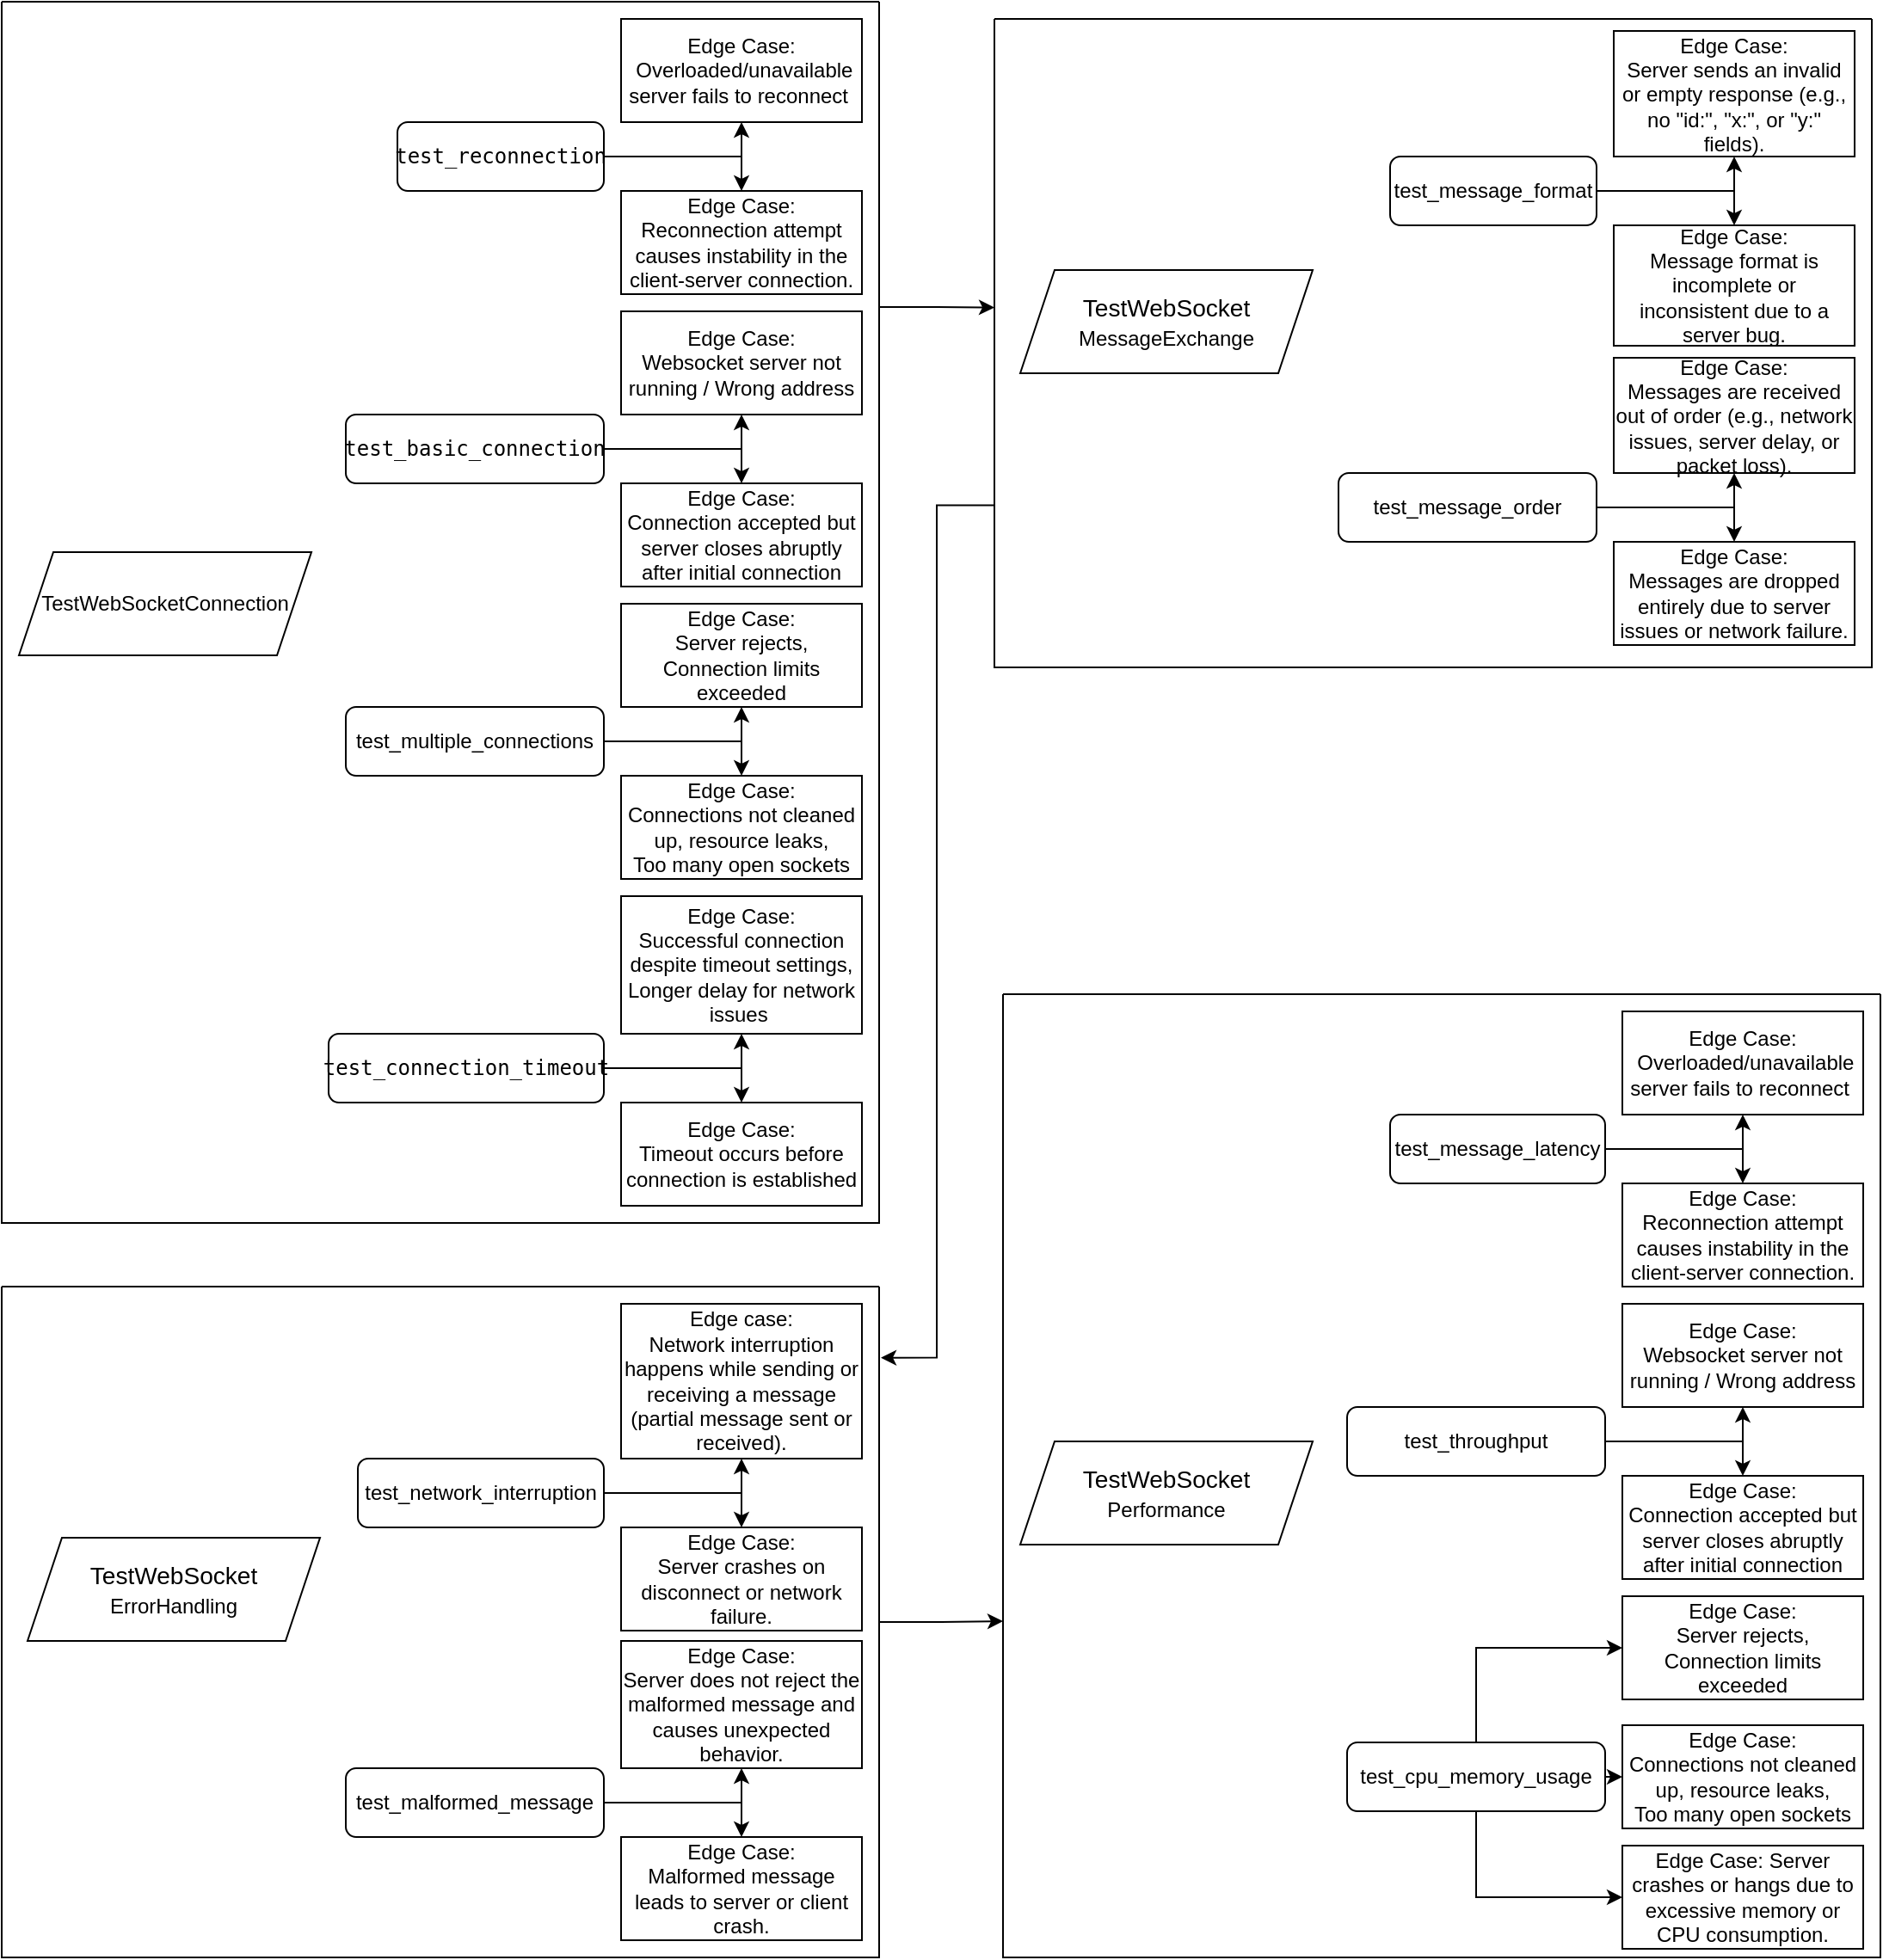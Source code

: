 <mxfile version="25.0.3">
  <diagram id="C5RBs43oDa-KdzZeNtuy" name="Page-1">
    <mxGraphModel dx="2625" dy="1393" grid="1" gridSize="10" guides="1" tooltips="1" connect="1" arrows="1" fold="1" page="1" pageScale="1" pageWidth="1169" pageHeight="1654" math="0" shadow="0">
      <root>
        <mxCell id="WIyWlLk6GJQsqaUBKTNV-0" />
        <mxCell id="WIyWlLk6GJQsqaUBKTNV-1" parent="WIyWlLk6GJQsqaUBKTNV-0" />
        <mxCell id="xZQh680q4F_gPubxTn93-18" style="edgeStyle=orthogonalEdgeStyle;rounded=0;orthogonalLoop=1;jettySize=auto;html=1;exitX=1;exitY=0.5;exitDx=0;exitDy=0;entryX=0.5;entryY=1;entryDx=0;entryDy=0;" parent="WIyWlLk6GJQsqaUBKTNV-1" source="WIyWlLk6GJQsqaUBKTNV-3" target="xZQh680q4F_gPubxTn93-13" edge="1">
          <mxGeometry relative="1" as="geometry" />
        </mxCell>
        <mxCell id="xZQh680q4F_gPubxTn93-19" style="edgeStyle=orthogonalEdgeStyle;rounded=0;orthogonalLoop=1;jettySize=auto;html=1;exitX=1;exitY=0.5;exitDx=0;exitDy=0;entryX=0.5;entryY=0;entryDx=0;entryDy=0;" parent="WIyWlLk6GJQsqaUBKTNV-1" source="WIyWlLk6GJQsqaUBKTNV-3" target="xZQh680q4F_gPubxTn93-12" edge="1">
          <mxGeometry relative="1" as="geometry" />
        </mxCell>
        <mxCell id="WIyWlLk6GJQsqaUBKTNV-3" value="&lt;span style=&quot;font-family: monospace;&quot;&gt;test_basic_connection&lt;/span&gt;" style="rounded=1;whiteSpace=wrap;html=1;fontSize=12;glass=0;strokeWidth=1;shadow=0;" parent="WIyWlLk6GJQsqaUBKTNV-1" vertex="1">
          <mxGeometry x="203" y="243" width="150" height="40" as="geometry" />
        </mxCell>
        <mxCell id="xZQh680q4F_gPubxTn93-28" style="edgeStyle=orthogonalEdgeStyle;rounded=0;orthogonalLoop=1;jettySize=auto;html=1;exitX=1;exitY=0.5;exitDx=0;exitDy=0;entryX=0.5;entryY=1;entryDx=0;entryDy=0;" parent="WIyWlLk6GJQsqaUBKTNV-1" source="WIyWlLk6GJQsqaUBKTNV-7" target="xZQh680q4F_gPubxTn93-26" edge="1">
          <mxGeometry relative="1" as="geometry" />
        </mxCell>
        <mxCell id="xZQh680q4F_gPubxTn93-29" style="edgeStyle=orthogonalEdgeStyle;rounded=0;orthogonalLoop=1;jettySize=auto;html=1;exitX=1;exitY=0.5;exitDx=0;exitDy=0;entryX=0.5;entryY=0;entryDx=0;entryDy=0;" parent="WIyWlLk6GJQsqaUBKTNV-1" source="WIyWlLk6GJQsqaUBKTNV-7" target="xZQh680q4F_gPubxTn93-27" edge="1">
          <mxGeometry relative="1" as="geometry" />
        </mxCell>
        <mxCell id="WIyWlLk6GJQsqaUBKTNV-7" value="&lt;span style=&quot;font-family: monospace;&quot;&gt;test_connection_timeout&lt;/span&gt;" style="rounded=1;whiteSpace=wrap;html=1;fontSize=12;glass=0;strokeWidth=1;shadow=0;" parent="WIyWlLk6GJQsqaUBKTNV-1" vertex="1">
          <mxGeometry x="193" y="603" width="160" height="40" as="geometry" />
        </mxCell>
        <mxCell id="xZQh680q4F_gPubxTn93-23" style="edgeStyle=orthogonalEdgeStyle;rounded=0;orthogonalLoop=1;jettySize=auto;html=1;exitX=1;exitY=0.5;exitDx=0;exitDy=0;entryX=0.5;entryY=1;entryDx=0;entryDy=0;" parent="WIyWlLk6GJQsqaUBKTNV-1" source="WIyWlLk6GJQsqaUBKTNV-11" target="xZQh680q4F_gPubxTn93-20" edge="1">
          <mxGeometry relative="1" as="geometry" />
        </mxCell>
        <mxCell id="xZQh680q4F_gPubxTn93-24" style="edgeStyle=orthogonalEdgeStyle;rounded=0;orthogonalLoop=1;jettySize=auto;html=1;exitX=1;exitY=0.5;exitDx=0;exitDy=0;entryX=0.5;entryY=0;entryDx=0;entryDy=0;" parent="WIyWlLk6GJQsqaUBKTNV-1" source="WIyWlLk6GJQsqaUBKTNV-11" target="xZQh680q4F_gPubxTn93-21" edge="1">
          <mxGeometry relative="1" as="geometry" />
        </mxCell>
        <mxCell id="WIyWlLk6GJQsqaUBKTNV-11" value="test_multiple_connections" style="rounded=1;whiteSpace=wrap;html=1;fontSize=12;glass=0;strokeWidth=1;shadow=0;" parent="WIyWlLk6GJQsqaUBKTNV-1" vertex="1">
          <mxGeometry x="203" y="413" width="150" height="40" as="geometry" />
        </mxCell>
        <mxCell id="xZQh680q4F_gPubxTn93-16" style="edgeStyle=orthogonalEdgeStyle;rounded=0;orthogonalLoop=1;jettySize=auto;html=1;exitX=1;exitY=0.5;exitDx=0;exitDy=0;entryX=0.5;entryY=0;entryDx=0;entryDy=0;" parent="WIyWlLk6GJQsqaUBKTNV-1" source="WIyWlLk6GJQsqaUBKTNV-12" target="xZQh680q4F_gPubxTn93-10" edge="1">
          <mxGeometry relative="1" as="geometry" />
        </mxCell>
        <mxCell id="xZQh680q4F_gPubxTn93-17" style="edgeStyle=orthogonalEdgeStyle;rounded=0;orthogonalLoop=1;jettySize=auto;html=1;exitX=1;exitY=0.5;exitDx=0;exitDy=0;entryX=0.5;entryY=1;entryDx=0;entryDy=0;" parent="WIyWlLk6GJQsqaUBKTNV-1" source="WIyWlLk6GJQsqaUBKTNV-12" target="xZQh680q4F_gPubxTn93-0" edge="1">
          <mxGeometry relative="1" as="geometry" />
        </mxCell>
        <mxCell id="WIyWlLk6GJQsqaUBKTNV-12" value="&lt;span style=&quot;font-family: monospace;&quot;&gt;test_reconnection&lt;/span&gt;" style="rounded=1;whiteSpace=wrap;html=1;fontSize=12;glass=0;strokeWidth=1;shadow=0;" parent="WIyWlLk6GJQsqaUBKTNV-1" vertex="1">
          <mxGeometry x="233" y="73" width="120" height="40" as="geometry" />
        </mxCell>
        <mxCell id="xZQh680q4F_gPubxTn93-0" value="Edge Case:&lt;br&gt;&amp;nbsp;Overloaded/unavailable server fails to reconnect&amp;nbsp;" style="rounded=0;whiteSpace=wrap;html=1;" parent="WIyWlLk6GJQsqaUBKTNV-1" vertex="1">
          <mxGeometry x="363" y="13" width="140" height="60" as="geometry" />
        </mxCell>
        <mxCell id="xZQh680q4F_gPubxTn93-5" value="TestWebSocketConnection" style="shape=parallelogram;perimeter=parallelogramPerimeter;whiteSpace=wrap;html=1;fixedSize=1;" parent="WIyWlLk6GJQsqaUBKTNV-1" vertex="1">
          <mxGeometry x="13" y="323" width="170" height="60" as="geometry" />
        </mxCell>
        <mxCell id="xZQh680q4F_gPubxTn93-10" value="Edge Case:&lt;br&gt;Reconnection attempt causes instability in the client-server connection." style="rounded=0;whiteSpace=wrap;html=1;" parent="WIyWlLk6GJQsqaUBKTNV-1" vertex="1">
          <mxGeometry x="363" y="113" width="140" height="60" as="geometry" />
        </mxCell>
        <mxCell id="xZQh680q4F_gPubxTn93-12" value="Edge Case:&lt;br&gt;Connection accepted but server closes abruptly after initial connection" style="rounded=0;whiteSpace=wrap;html=1;" parent="WIyWlLk6GJQsqaUBKTNV-1" vertex="1">
          <mxGeometry x="363" y="283" width="140" height="60" as="geometry" />
        </mxCell>
        <mxCell id="xZQh680q4F_gPubxTn93-13" value="Edge Case:&lt;br&gt;Websocket server not running / Wrong address" style="rounded=0;whiteSpace=wrap;html=1;" parent="WIyWlLk6GJQsqaUBKTNV-1" vertex="1">
          <mxGeometry x="363" y="183" width="140" height="60" as="geometry" />
        </mxCell>
        <mxCell id="xZQh680q4F_gPubxTn93-20" value="Edge Case:&lt;br&gt;Server rejects, Connection limits exceeded" style="rounded=0;whiteSpace=wrap;html=1;" parent="WIyWlLk6GJQsqaUBKTNV-1" vertex="1">
          <mxGeometry x="363" y="353" width="140" height="60" as="geometry" />
        </mxCell>
        <mxCell id="xZQh680q4F_gPubxTn93-21" value="Edge Case:&lt;br&gt;Connections not cleaned up, resource leaks,&lt;br&gt;Too many open sockets" style="rounded=0;whiteSpace=wrap;html=1;" parent="WIyWlLk6GJQsqaUBKTNV-1" vertex="1">
          <mxGeometry x="363" y="453" width="140" height="60" as="geometry" />
        </mxCell>
        <mxCell id="xZQh680q4F_gPubxTn93-26" value="Edge Case:&lt;br&gt;Successful connection despite timeout settings, Longer delay for network issues&amp;nbsp;" style="rounded=0;whiteSpace=wrap;html=1;" parent="WIyWlLk6GJQsqaUBKTNV-1" vertex="1">
          <mxGeometry x="363" y="523" width="140" height="80" as="geometry" />
        </mxCell>
        <mxCell id="xZQh680q4F_gPubxTn93-27" value="Edge Case:&lt;br&gt; Timeout occurs before connection is established" style="rounded=0;whiteSpace=wrap;html=1;" parent="WIyWlLk6GJQsqaUBKTNV-1" vertex="1">
          <mxGeometry x="363" y="643" width="140" height="60" as="geometry" />
        </mxCell>
        <mxCell id="xZQh680q4F_gPubxTn93-31" value="" style="swimlane;startSize=0;" parent="WIyWlLk6GJQsqaUBKTNV-1" vertex="1">
          <mxGeometry x="3" y="3" width="510" height="710" as="geometry" />
        </mxCell>
        <mxCell id="xZQh680q4F_gPubxTn93-53" value="" style="swimlane;startSize=0;" parent="WIyWlLk6GJQsqaUBKTNV-1" vertex="1">
          <mxGeometry x="580" y="13" width="510" height="377" as="geometry" />
        </mxCell>
        <mxCell id="xZQh680q4F_gPubxTn93-45" value="&lt;h3&gt;&lt;span style=&quot;font-weight: normal;&quot;&gt;TestWebSocket&lt;br&gt;&lt;/span&gt;&lt;span style=&quot;font-weight: normal; background-color: initial; font-size: 12px;&quot;&gt;MessageExchange&lt;/span&gt;&lt;/h3&gt;" style="shape=parallelogram;perimeter=parallelogramPerimeter;whiteSpace=wrap;html=1;fixedSize=1;" parent="xZQh680q4F_gPubxTn93-53" vertex="1">
          <mxGeometry x="15" y="146" width="170" height="60" as="geometry" />
        </mxCell>
        <mxCell id="xZQh680q4F_gPubxTn93-44" value="Edge Case:&lt;br&gt;Server sends an invalid or empty response (e.g., no &quot;id:&quot;, &quot;x:&quot;, or &quot;y:&quot; fields)." style="rounded=0;whiteSpace=wrap;html=1;" parent="xZQh680q4F_gPubxTn93-53" vertex="1">
          <mxGeometry x="360" y="7" width="140" height="73" as="geometry" />
        </mxCell>
        <mxCell id="xZQh680q4F_gPubxTn93-43" value="test_message_format" style="rounded=1;whiteSpace=wrap;html=1;fontSize=12;glass=0;strokeWidth=1;shadow=0;" parent="xZQh680q4F_gPubxTn93-53" vertex="1">
          <mxGeometry x="230" y="80" width="120" height="40" as="geometry" />
        </mxCell>
        <mxCell id="xZQh680q4F_gPubxTn93-42" style="edgeStyle=orthogonalEdgeStyle;rounded=0;orthogonalLoop=1;jettySize=auto;html=1;exitX=1;exitY=0.5;exitDx=0;exitDy=0;entryX=0.5;entryY=1;entryDx=0;entryDy=0;" parent="xZQh680q4F_gPubxTn93-53" source="xZQh680q4F_gPubxTn93-43" target="xZQh680q4F_gPubxTn93-44" edge="1">
          <mxGeometry relative="1" as="geometry" />
        </mxCell>
        <mxCell id="xZQh680q4F_gPubxTn93-46" value="Edge Case:&lt;br&gt;Message format is incomplete or inconsistent due to a server bug." style="rounded=0;whiteSpace=wrap;html=1;" parent="xZQh680q4F_gPubxTn93-53" vertex="1">
          <mxGeometry x="360" y="120" width="140" height="70" as="geometry" />
        </mxCell>
        <mxCell id="xZQh680q4F_gPubxTn93-41" style="edgeStyle=orthogonalEdgeStyle;rounded=0;orthogonalLoop=1;jettySize=auto;html=1;exitX=1;exitY=0.5;exitDx=0;exitDy=0;entryX=0.5;entryY=0;entryDx=0;entryDy=0;" parent="xZQh680q4F_gPubxTn93-53" source="xZQh680q4F_gPubxTn93-43" target="xZQh680q4F_gPubxTn93-46" edge="1">
          <mxGeometry relative="1" as="geometry" />
        </mxCell>
        <mxCell id="xZQh680q4F_gPubxTn93-48" value="Edge Case:&lt;br&gt; Messages are received out of order (e.g., network issues, server delay, or packet loss)." style="rounded=0;whiteSpace=wrap;html=1;" parent="xZQh680q4F_gPubxTn93-53" vertex="1">
          <mxGeometry x="360" y="197" width="140" height="67" as="geometry" />
        </mxCell>
        <mxCell id="xZQh680q4F_gPubxTn93-34" value="test_message_order" style="rounded=1;whiteSpace=wrap;html=1;fontSize=12;glass=0;strokeWidth=1;shadow=0;" parent="xZQh680q4F_gPubxTn93-53" vertex="1">
          <mxGeometry x="200" y="264" width="150" height="40" as="geometry" />
        </mxCell>
        <mxCell id="xZQh680q4F_gPubxTn93-32" style="edgeStyle=orthogonalEdgeStyle;rounded=0;orthogonalLoop=1;jettySize=auto;html=1;exitX=1;exitY=0.5;exitDx=0;exitDy=0;entryX=0.5;entryY=1;entryDx=0;entryDy=0;" parent="xZQh680q4F_gPubxTn93-53" source="xZQh680q4F_gPubxTn93-34" target="xZQh680q4F_gPubxTn93-48" edge="1">
          <mxGeometry relative="1" as="geometry" />
        </mxCell>
        <mxCell id="xZQh680q4F_gPubxTn93-47" value="Edge Case:&lt;br&gt;Messages are dropped entirely due to server issues or network failure." style="rounded=0;whiteSpace=wrap;html=1;" parent="xZQh680q4F_gPubxTn93-53" vertex="1">
          <mxGeometry x="360" y="304" width="140" height="60" as="geometry" />
        </mxCell>
        <mxCell id="xZQh680q4F_gPubxTn93-33" style="edgeStyle=orthogonalEdgeStyle;rounded=0;orthogonalLoop=1;jettySize=auto;html=1;exitX=1;exitY=0.5;exitDx=0;exitDy=0;entryX=0.5;entryY=0;entryDx=0;entryDy=0;" parent="xZQh680q4F_gPubxTn93-53" source="xZQh680q4F_gPubxTn93-34" target="xZQh680q4F_gPubxTn93-47" edge="1">
          <mxGeometry relative="1" as="geometry" />
        </mxCell>
        <mxCell id="xZQh680q4F_gPubxTn93-70" style="edgeStyle=orthogonalEdgeStyle;rounded=0;orthogonalLoop=1;jettySize=auto;html=1;exitX=1;exitY=0.5;exitDx=0;exitDy=0;entryX=0.5;entryY=1;entryDx=0;entryDy=0;" parent="WIyWlLk6GJQsqaUBKTNV-1" source="xZQh680q4F_gPubxTn93-71" target="xZQh680q4F_gPubxTn93-72" edge="1">
          <mxGeometry relative="1" as="geometry" />
        </mxCell>
        <mxCell id="xZQh680q4F_gPubxTn93-72" value="Edge case:&lt;br&gt;Network interruption happens while sending or receiving a message (partial message sent or received)." style="rounded=0;whiteSpace=wrap;html=1;" parent="WIyWlLk6GJQsqaUBKTNV-1" vertex="1">
          <mxGeometry x="363" y="760" width="140" height="90" as="geometry" />
        </mxCell>
        <mxCell id="xZQh680q4F_gPubxTn93-76" value="" style="swimlane;startSize=0;" parent="WIyWlLk6GJQsqaUBKTNV-1" vertex="1">
          <mxGeometry x="3" y="750" width="510" height="390" as="geometry" />
        </mxCell>
        <mxCell id="xZQh680q4F_gPubxTn93-77" value="&lt;h3&gt;&lt;span style=&quot;font-weight: normal;&quot;&gt;TestWebSocket&lt;span style=&quot;font-size: 14.04px;&quot;&gt;&lt;br&gt;&lt;/span&gt;&lt;/span&gt;&lt;span style=&quot;font-weight: normal; background-color: initial; font-size: 12px;&quot;&gt;ErrorHandling&lt;/span&gt;&lt;/h3&gt;" style="shape=parallelogram;perimeter=parallelogramPerimeter;whiteSpace=wrap;html=1;fixedSize=1;" parent="xZQh680q4F_gPubxTn93-76" vertex="1">
          <mxGeometry x="15" y="146" width="170" height="60" as="geometry" />
        </mxCell>
        <mxCell id="xZQh680q4F_gPubxTn93-71" value="test_network_interruption" style="rounded=1;whiteSpace=wrap;html=1;fontSize=12;glass=0;strokeWidth=1;shadow=0;" parent="xZQh680q4F_gPubxTn93-76" vertex="1">
          <mxGeometry x="207" y="100" width="143" height="40" as="geometry" />
        </mxCell>
        <mxCell id="xZQh680q4F_gPubxTn93-73" value="Edge Case:&lt;div&gt;Server crashes on disconnect or network failure.&lt;/div&gt;" style="rounded=0;whiteSpace=wrap;html=1;" parent="xZQh680q4F_gPubxTn93-76" vertex="1">
          <mxGeometry x="360" y="140" width="140" height="60" as="geometry" />
        </mxCell>
        <mxCell id="xZQh680q4F_gPubxTn93-69" style="edgeStyle=orthogonalEdgeStyle;rounded=0;orthogonalLoop=1;jettySize=auto;html=1;exitX=1;exitY=0.5;exitDx=0;exitDy=0;entryX=0.5;entryY=0;entryDx=0;entryDy=0;" parent="xZQh680q4F_gPubxTn93-76" source="xZQh680q4F_gPubxTn93-71" target="xZQh680q4F_gPubxTn93-73" edge="1">
          <mxGeometry relative="1" as="geometry" />
        </mxCell>
        <mxCell id="j_1DW726Azh1ArcywRdL-8" style="edgeStyle=orthogonalEdgeStyle;rounded=0;orthogonalLoop=1;jettySize=auto;html=1;exitX=1;exitY=0.5;exitDx=0;exitDy=0;entryX=0.5;entryY=0;entryDx=0;entryDy=0;" edge="1" parent="xZQh680q4F_gPubxTn93-76" source="xZQh680q4F_gPubxTn93-68" target="xZQh680q4F_gPubxTn93-74">
          <mxGeometry relative="1" as="geometry" />
        </mxCell>
        <mxCell id="xZQh680q4F_gPubxTn93-68" value="test_malformed_message" style="rounded=1;whiteSpace=wrap;html=1;fontSize=12;glass=0;strokeWidth=1;shadow=0;" parent="xZQh680q4F_gPubxTn93-76" vertex="1">
          <mxGeometry x="200" y="280" width="150" height="40" as="geometry" />
        </mxCell>
        <mxCell id="xZQh680q4F_gPubxTn93-74" value="Edge Case:&lt;div&gt;&lt;span style=&quot;background-color: initial;&quot;&gt;Malformed message leads to server or client crash.&lt;/span&gt;&lt;/div&gt;" style="rounded=0;whiteSpace=wrap;html=1;" parent="xZQh680q4F_gPubxTn93-76" vertex="1">
          <mxGeometry x="360" y="320" width="140" height="60" as="geometry" />
        </mxCell>
        <mxCell id="xZQh680q4F_gPubxTn93-75" value="Edge Case:&lt;br&gt;Server does not reject the malformed message and causes unexpected behavior." style="rounded=0;whiteSpace=wrap;html=1;" parent="xZQh680q4F_gPubxTn93-76" vertex="1">
          <mxGeometry x="360" y="206" width="140" height="74" as="geometry" />
        </mxCell>
        <mxCell id="xZQh680q4F_gPubxTn93-66" style="edgeStyle=orthogonalEdgeStyle;rounded=0;orthogonalLoop=1;jettySize=auto;html=1;exitX=1;exitY=0.5;exitDx=0;exitDy=0;entryX=0.5;entryY=1;entryDx=0;entryDy=0;" parent="xZQh680q4F_gPubxTn93-76" source="xZQh680q4F_gPubxTn93-68" target="xZQh680q4F_gPubxTn93-75" edge="1">
          <mxGeometry relative="1" as="geometry" />
        </mxCell>
        <mxCell id="xZQh680q4F_gPubxTn93-78" style="edgeStyle=orthogonalEdgeStyle;rounded=0;orthogonalLoop=1;jettySize=auto;html=1;exitX=1;exitY=0.5;exitDx=0;exitDy=0;entryX=0.5;entryY=1;entryDx=0;entryDy=0;" parent="WIyWlLk6GJQsqaUBKTNV-1" source="xZQh680q4F_gPubxTn93-80" target="xZQh680q4F_gPubxTn93-94" edge="1">
          <mxGeometry relative="1" as="geometry" />
        </mxCell>
        <mxCell id="xZQh680q4F_gPubxTn93-79" style="edgeStyle=orthogonalEdgeStyle;rounded=0;orthogonalLoop=1;jettySize=auto;html=1;exitX=1;exitY=0.5;exitDx=0;exitDy=0;entryX=0.5;entryY=0;entryDx=0;entryDy=0;" parent="WIyWlLk6GJQsqaUBKTNV-1" source="xZQh680q4F_gPubxTn93-80" target="xZQh680q4F_gPubxTn93-93" edge="1">
          <mxGeometry relative="1" as="geometry" />
        </mxCell>
        <mxCell id="xZQh680q4F_gPubxTn93-80" value="test_throughput" style="rounded=1;whiteSpace=wrap;html=1;fontSize=12;glass=0;strokeWidth=1;shadow=0;" parent="WIyWlLk6GJQsqaUBKTNV-1" vertex="1">
          <mxGeometry x="785" y="820" width="150" height="40" as="geometry" />
        </mxCell>
        <mxCell id="xZQh680q4F_gPubxTn93-87" style="edgeStyle=orthogonalEdgeStyle;rounded=0;orthogonalLoop=1;jettySize=auto;html=1;exitX=1;exitY=0.5;exitDx=0;exitDy=0;entryX=0.5;entryY=0;entryDx=0;entryDy=0;" parent="WIyWlLk6GJQsqaUBKTNV-1" source="xZQh680q4F_gPubxTn93-89" target="xZQh680q4F_gPubxTn93-92" edge="1">
          <mxGeometry relative="1" as="geometry" />
        </mxCell>
        <mxCell id="xZQh680q4F_gPubxTn93-88" style="edgeStyle=orthogonalEdgeStyle;rounded=0;orthogonalLoop=1;jettySize=auto;html=1;exitX=1;exitY=0.5;exitDx=0;exitDy=0;entryX=0.5;entryY=1;entryDx=0;entryDy=0;" parent="WIyWlLk6GJQsqaUBKTNV-1" source="xZQh680q4F_gPubxTn93-89" target="xZQh680q4F_gPubxTn93-90" edge="1">
          <mxGeometry relative="1" as="geometry" />
        </mxCell>
        <mxCell id="xZQh680q4F_gPubxTn93-89" value="&lt;p&gt;test_message_latency&lt;/p&gt;" style="rounded=1;whiteSpace=wrap;html=1;fontSize=12;glass=0;strokeWidth=1;shadow=0;" parent="WIyWlLk6GJQsqaUBKTNV-1" vertex="1">
          <mxGeometry x="810" y="650" width="125" height="40" as="geometry" />
        </mxCell>
        <mxCell id="xZQh680q4F_gPubxTn93-90" value="Edge Case:&lt;br&gt;&amp;nbsp;Overloaded/unavailable server fails to reconnect&amp;nbsp;" style="rounded=0;whiteSpace=wrap;html=1;" parent="WIyWlLk6GJQsqaUBKTNV-1" vertex="1">
          <mxGeometry x="945" y="590" width="140" height="60" as="geometry" />
        </mxCell>
        <mxCell id="xZQh680q4F_gPubxTn93-92" value="Edge Case:&lt;br&gt;Reconnection attempt causes instability in the client-server connection." style="rounded=0;whiteSpace=wrap;html=1;" parent="WIyWlLk6GJQsqaUBKTNV-1" vertex="1">
          <mxGeometry x="945" y="690" width="140" height="60" as="geometry" />
        </mxCell>
        <mxCell id="xZQh680q4F_gPubxTn93-93" value="Edge Case:&lt;br&gt;Connection accepted but server closes abruptly after initial connection" style="rounded=0;whiteSpace=wrap;html=1;" parent="WIyWlLk6GJQsqaUBKTNV-1" vertex="1">
          <mxGeometry x="945" y="860" width="140" height="60" as="geometry" />
        </mxCell>
        <mxCell id="xZQh680q4F_gPubxTn93-94" value="Edge Case:&lt;br&gt;Websocket server not running / Wrong address" style="rounded=0;whiteSpace=wrap;html=1;" parent="WIyWlLk6GJQsqaUBKTNV-1" vertex="1">
          <mxGeometry x="945" y="760" width="140" height="60" as="geometry" />
        </mxCell>
        <mxCell id="xZQh680q4F_gPubxTn93-95" value="Edge Case:&lt;br&gt;Server rejects, Connection limits exceeded" style="rounded=0;whiteSpace=wrap;html=1;" parent="WIyWlLk6GJQsqaUBKTNV-1" vertex="1">
          <mxGeometry x="945" y="930" width="140" height="60" as="geometry" />
        </mxCell>
        <mxCell id="xZQh680q4F_gPubxTn93-99" value="" style="swimlane;startSize=0;" parent="WIyWlLk6GJQsqaUBKTNV-1" vertex="1">
          <mxGeometry x="585" y="580" width="510" height="560" as="geometry" />
        </mxCell>
        <mxCell id="j_1DW726Azh1ArcywRdL-0" value="Edge Case: Server crashes or hangs due to excessive memory or CPU consumption." style="rounded=0;whiteSpace=wrap;html=1;" vertex="1" parent="xZQh680q4F_gPubxTn93-99">
          <mxGeometry x="360" y="495" width="140" height="60" as="geometry" />
        </mxCell>
        <mxCell id="j_1DW726Azh1ArcywRdL-3" style="edgeStyle=orthogonalEdgeStyle;rounded=0;orthogonalLoop=1;jettySize=auto;html=1;exitX=0.5;exitY=1;exitDx=0;exitDy=0;entryX=0;entryY=0.5;entryDx=0;entryDy=0;" edge="1" parent="xZQh680q4F_gPubxTn93-99" source="xZQh680q4F_gPubxTn93-86" target="j_1DW726Azh1ArcywRdL-0">
          <mxGeometry relative="1" as="geometry" />
        </mxCell>
        <mxCell id="j_1DW726Azh1ArcywRdL-6" style="edgeStyle=orthogonalEdgeStyle;rounded=0;orthogonalLoop=1;jettySize=auto;html=1;exitX=1;exitY=0.5;exitDx=0;exitDy=0;entryX=0;entryY=0.5;entryDx=0;entryDy=0;" edge="1" parent="xZQh680q4F_gPubxTn93-99" source="xZQh680q4F_gPubxTn93-86" target="xZQh680q4F_gPubxTn93-96">
          <mxGeometry relative="1" as="geometry" />
        </mxCell>
        <mxCell id="xZQh680q4F_gPubxTn93-86" value="test_cpu_memory_usage" style="rounded=1;whiteSpace=wrap;html=1;fontSize=12;glass=0;strokeWidth=1;shadow=0;" parent="xZQh680q4F_gPubxTn93-99" vertex="1">
          <mxGeometry x="200" y="435" width="150" height="40" as="geometry" />
        </mxCell>
        <mxCell id="xZQh680q4F_gPubxTn93-96" value="Edge Case:&lt;br&gt;Connections not cleaned up, resource leaks,&lt;br&gt;Too many open sockets" style="rounded=0;whiteSpace=wrap;html=1;" parent="xZQh680q4F_gPubxTn93-99" vertex="1">
          <mxGeometry x="360" y="425" width="140" height="60" as="geometry" />
        </mxCell>
        <mxCell id="xZQh680q4F_gPubxTn93-91" value="&lt;h3&gt;&lt;span style=&quot;font-weight: normal;&quot;&gt;TestWebSocket&lt;span style=&quot;font-size: 14.04px;&quot;&gt;&lt;br&gt;&lt;/span&gt;&lt;/span&gt;&lt;span style=&quot;font-weight: normal; background-color: initial; font-size: 12px;&quot;&gt;Performance&lt;/span&gt;&lt;/h3&gt;" style="shape=parallelogram;perimeter=parallelogramPerimeter;whiteSpace=wrap;html=1;fixedSize=1;" parent="xZQh680q4F_gPubxTn93-99" vertex="1">
          <mxGeometry x="10" y="260" width="170" height="60" as="geometry" />
        </mxCell>
        <mxCell id="j_1DW726Azh1ArcywRdL-1" style="edgeStyle=orthogonalEdgeStyle;rounded=0;orthogonalLoop=1;jettySize=auto;html=1;exitX=0.5;exitY=0;exitDx=0;exitDy=0;entryX=0;entryY=0.5;entryDx=0;entryDy=0;" edge="1" parent="WIyWlLk6GJQsqaUBKTNV-1" source="xZQh680q4F_gPubxTn93-86" target="xZQh680q4F_gPubxTn93-95">
          <mxGeometry relative="1" as="geometry" />
        </mxCell>
        <mxCell id="j_1DW726Azh1ArcywRdL-9" style="edgeStyle=orthogonalEdgeStyle;rounded=0;orthogonalLoop=1;jettySize=auto;html=1;exitX=1;exitY=0.25;exitDx=0;exitDy=0;entryX=0;entryY=0.445;entryDx=0;entryDy=0;entryPerimeter=0;" edge="1" parent="WIyWlLk6GJQsqaUBKTNV-1" source="xZQh680q4F_gPubxTn93-31" target="xZQh680q4F_gPubxTn93-53">
          <mxGeometry relative="1" as="geometry" />
        </mxCell>
        <mxCell id="j_1DW726Azh1ArcywRdL-10" style="edgeStyle=orthogonalEdgeStyle;rounded=0;orthogonalLoop=1;jettySize=auto;html=1;exitX=0;exitY=0.75;exitDx=0;exitDy=0;entryX=1.002;entryY=0.106;entryDx=0;entryDy=0;entryPerimeter=0;" edge="1" parent="WIyWlLk6GJQsqaUBKTNV-1" source="xZQh680q4F_gPubxTn93-53" target="xZQh680q4F_gPubxTn93-76">
          <mxGeometry relative="1" as="geometry" />
        </mxCell>
        <mxCell id="j_1DW726Azh1ArcywRdL-11" style="edgeStyle=orthogonalEdgeStyle;rounded=0;orthogonalLoop=1;jettySize=auto;html=1;exitX=1;exitY=0.5;exitDx=0;exitDy=0;entryX=0;entryY=0.651;entryDx=0;entryDy=0;entryPerimeter=0;" edge="1" parent="WIyWlLk6GJQsqaUBKTNV-1" source="xZQh680q4F_gPubxTn93-76" target="xZQh680q4F_gPubxTn93-99">
          <mxGeometry relative="1" as="geometry" />
        </mxCell>
      </root>
    </mxGraphModel>
  </diagram>
</mxfile>
